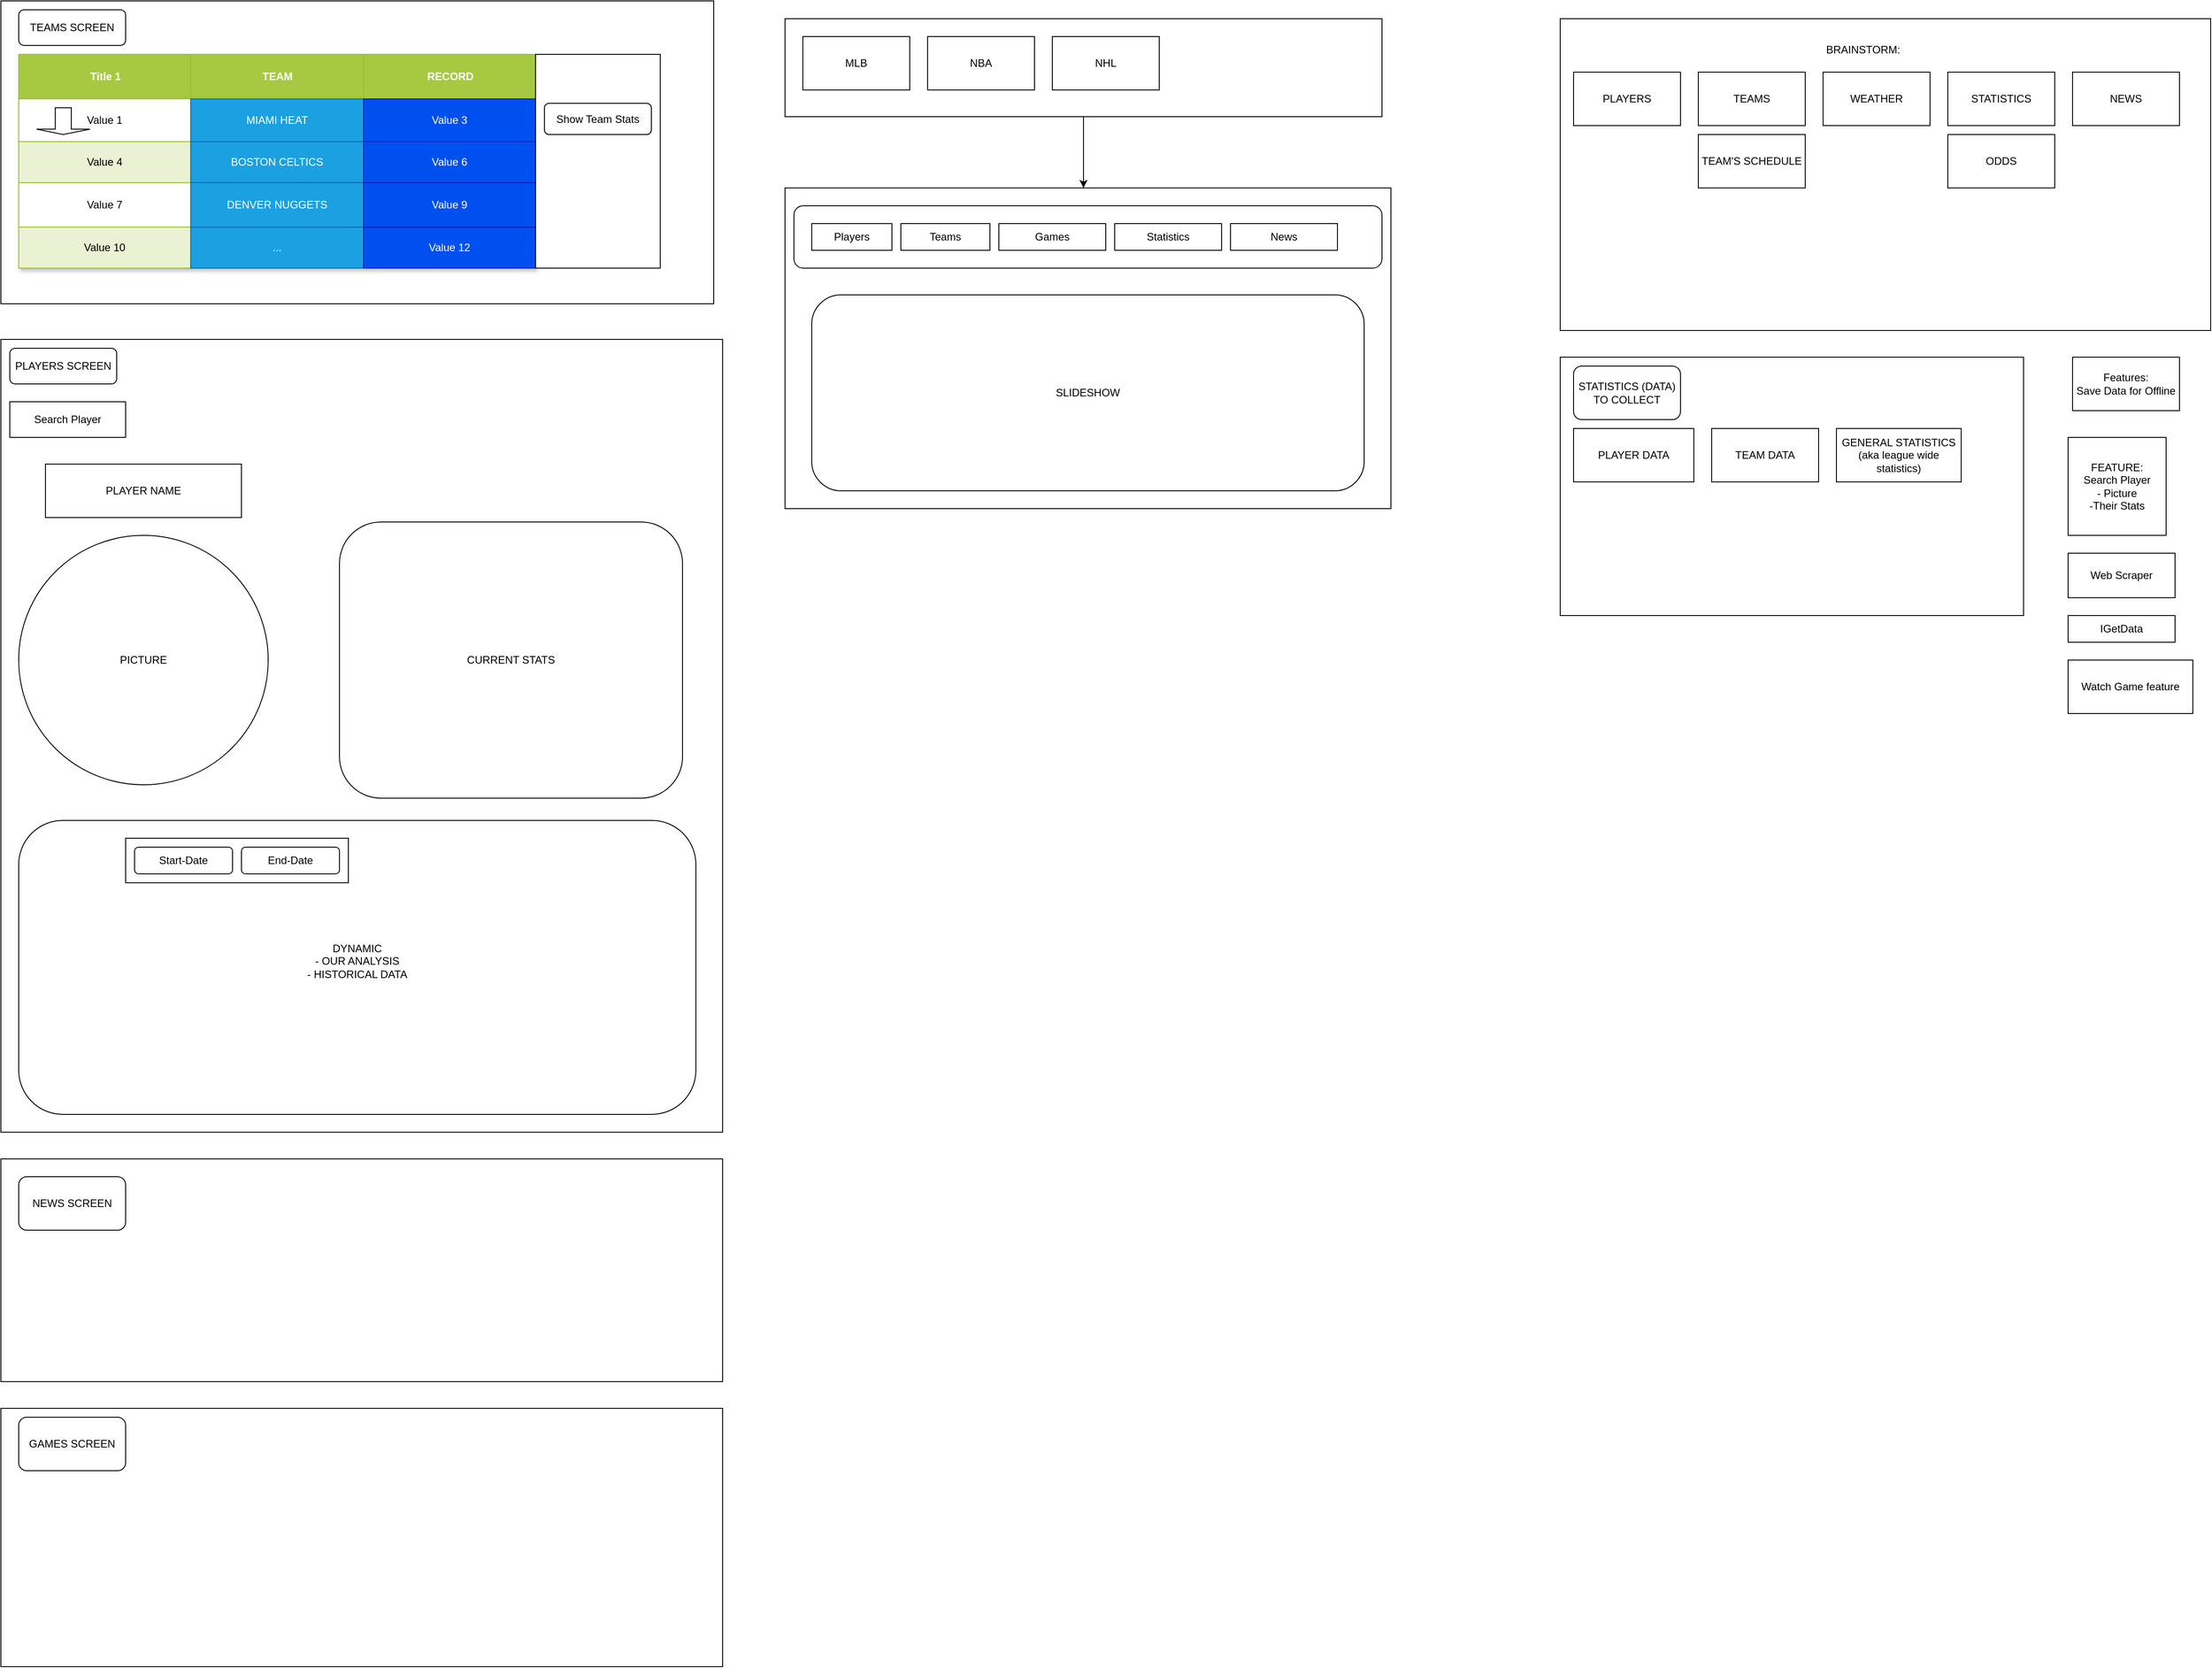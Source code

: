 <mxfile version="21.3.4" type="device">
  <diagram name="Page-1" id="wVb39pH3NL_5uevE993O">
    <mxGraphModel dx="3240" dy="1290" grid="1" gridSize="10" guides="1" tooltips="1" connect="1" arrows="1" fold="1" page="1" pageScale="1" pageWidth="850" pageHeight="1100" math="0" shadow="0">
      <root>
        <mxCell id="0" />
        <mxCell id="1" parent="0" />
        <mxCell id="mjM2w4tN6G9p1Woitejj-36" value="" style="rounded=0;whiteSpace=wrap;html=1;" vertex="1" parent="1">
          <mxGeometry x="-840" y="400" width="810" height="890" as="geometry" />
        </mxCell>
        <mxCell id="mjM2w4tN6G9p1Woitejj-18" value="" style="rounded=0;whiteSpace=wrap;html=1;" vertex="1" parent="1">
          <mxGeometry x="910" y="40" width="730" height="350" as="geometry" />
        </mxCell>
        <mxCell id="mjM2w4tN6G9p1Woitejj-12" style="edgeStyle=orthogonalEdgeStyle;rounded=0;orthogonalLoop=1;jettySize=auto;html=1;" edge="1" parent="1" source="mjM2w4tN6G9p1Woitejj-1">
          <mxGeometry relative="1" as="geometry">
            <mxPoint x="375" y="230" as="targetPoint" />
          </mxGeometry>
        </mxCell>
        <mxCell id="mjM2w4tN6G9p1Woitejj-1" value="" style="rounded=0;whiteSpace=wrap;html=1;" vertex="1" parent="1">
          <mxGeometry x="40" y="40" width="670" height="110" as="geometry" />
        </mxCell>
        <mxCell id="mjM2w4tN6G9p1Woitejj-3" value="MLB" style="rounded=0;whiteSpace=wrap;html=1;" vertex="1" parent="1">
          <mxGeometry x="60" y="60" width="120" height="60" as="geometry" />
        </mxCell>
        <mxCell id="mjM2w4tN6G9p1Woitejj-4" value="NBA" style="whiteSpace=wrap;html=1;" vertex="1" parent="1">
          <mxGeometry x="200" y="60" width="120" height="60" as="geometry" />
        </mxCell>
        <mxCell id="mjM2w4tN6G9p1Woitejj-5" value="NHL" style="whiteSpace=wrap;html=1;" vertex="1" parent="1">
          <mxGeometry x="340" y="60" width="120" height="60" as="geometry" />
        </mxCell>
        <mxCell id="mjM2w4tN6G9p1Woitejj-7" value="IGetData" style="rounded=0;whiteSpace=wrap;html=1;" vertex="1" parent="1">
          <mxGeometry x="1480" y="710" width="120" height="30" as="geometry" />
        </mxCell>
        <mxCell id="mjM2w4tN6G9p1Woitejj-9" value="Web Scraper" style="whiteSpace=wrap;html=1;" vertex="1" parent="1">
          <mxGeometry x="1480" y="640" width="120" height="50" as="geometry" />
        </mxCell>
        <mxCell id="mjM2w4tN6G9p1Woitejj-11" value="&lt;div&gt;Features:&lt;br&gt;&lt;/div&gt;&lt;div&gt;Save Data for Offline&lt;/div&gt;" style="rounded=0;whiteSpace=wrap;html=1;" vertex="1" parent="1">
          <mxGeometry x="1485" y="420" width="120" height="60" as="geometry" />
        </mxCell>
        <mxCell id="mjM2w4tN6G9p1Woitejj-13" value="" style="rounded=0;whiteSpace=wrap;html=1;" vertex="1" parent="1">
          <mxGeometry x="40" y="230" width="680" height="360" as="geometry" />
        </mxCell>
        <mxCell id="mjM2w4tN6G9p1Woitejj-14" value="&lt;div&gt;FEATURE:&lt;/div&gt;&lt;div&gt;Search Player&lt;/div&gt;&lt;div&gt;- Picture&lt;/div&gt;&lt;div&gt;-Their Stats&lt;br&gt;&lt;/div&gt;" style="rounded=0;whiteSpace=wrap;html=1;" vertex="1" parent="1">
          <mxGeometry x="1480" y="510" width="110" height="110" as="geometry" />
        </mxCell>
        <mxCell id="mjM2w4tN6G9p1Woitejj-15" value="PICTURE" style="ellipse;whiteSpace=wrap;html=1;aspect=fixed;" vertex="1" parent="1">
          <mxGeometry x="-820" y="620" width="280" height="280" as="geometry" />
        </mxCell>
        <mxCell id="mjM2w4tN6G9p1Woitejj-16" value="Search Player" style="whiteSpace=wrap;html=1;" vertex="1" parent="1">
          <mxGeometry x="-830" y="470" width="130" height="40" as="geometry" />
        </mxCell>
        <mxCell id="mjM2w4tN6G9p1Woitejj-17" value="PLAYERS" style="rounded=0;whiteSpace=wrap;html=1;" vertex="1" parent="1">
          <mxGeometry x="925" y="100" width="120" height="60" as="geometry" />
        </mxCell>
        <mxCell id="mjM2w4tN6G9p1Woitejj-19" value="BRAINSTORM:" style="text;html=1;strokeColor=none;fillColor=none;align=center;verticalAlign=middle;whiteSpace=wrap;rounded=0;" vertex="1" parent="1">
          <mxGeometry x="1155" y="40" width="190" height="70" as="geometry" />
        </mxCell>
        <mxCell id="mjM2w4tN6G9p1Woitejj-20" value="&lt;div&gt;TEAMS&lt;/div&gt;" style="rounded=0;whiteSpace=wrap;html=1;" vertex="1" parent="1">
          <mxGeometry x="1065" y="100" width="120" height="60" as="geometry" />
        </mxCell>
        <mxCell id="mjM2w4tN6G9p1Woitejj-21" value="WEATHER" style="whiteSpace=wrap;html=1;" vertex="1" parent="1">
          <mxGeometry x="1205" y="100" width="120" height="60" as="geometry" />
        </mxCell>
        <mxCell id="mjM2w4tN6G9p1Woitejj-22" value="TEAM&#39;S SCHEDULE" style="rounded=0;whiteSpace=wrap;html=1;" vertex="1" parent="1">
          <mxGeometry x="1065" y="170" width="120" height="60" as="geometry" />
        </mxCell>
        <mxCell id="mjM2w4tN6G9p1Woitejj-23" value="STATISTICS" style="whiteSpace=wrap;html=1;" vertex="1" parent="1">
          <mxGeometry x="1345" y="100" width="120" height="60" as="geometry" />
        </mxCell>
        <mxCell id="mjM2w4tN6G9p1Woitejj-24" value="ODDS" style="whiteSpace=wrap;html=1;" vertex="1" parent="1">
          <mxGeometry x="1345" y="170" width="120" height="60" as="geometry" />
        </mxCell>
        <mxCell id="mjM2w4tN6G9p1Woitejj-27" value="NEWS" style="whiteSpace=wrap;html=1;" vertex="1" parent="1">
          <mxGeometry x="1485" y="100" width="120" height="60" as="geometry" />
        </mxCell>
        <mxCell id="mjM2w4tN6G9p1Woitejj-28" value="" style="rounded=1;whiteSpace=wrap;html=1;" vertex="1" parent="1">
          <mxGeometry x="50" y="250" width="660" height="70" as="geometry" />
        </mxCell>
        <mxCell id="mjM2w4tN6G9p1Woitejj-29" value="Players" style="whiteSpace=wrap;html=1;" vertex="1" parent="1">
          <mxGeometry x="70" y="270" width="90" height="30" as="geometry" />
        </mxCell>
        <mxCell id="mjM2w4tN6G9p1Woitejj-30" value="Teams" style="whiteSpace=wrap;html=1;" vertex="1" parent="1">
          <mxGeometry x="170" y="270" width="100" height="30" as="geometry" />
        </mxCell>
        <mxCell id="mjM2w4tN6G9p1Woitejj-31" value="Games" style="whiteSpace=wrap;html=1;" vertex="1" parent="1">
          <mxGeometry x="280" y="270" width="120" height="30" as="geometry" />
        </mxCell>
        <mxCell id="mjM2w4tN6G9p1Woitejj-32" value="Statistics" style="whiteSpace=wrap;html=1;" vertex="1" parent="1">
          <mxGeometry x="410" y="270" width="120" height="30" as="geometry" />
        </mxCell>
        <mxCell id="mjM2w4tN6G9p1Woitejj-33" value="News" style="whiteSpace=wrap;html=1;" vertex="1" parent="1">
          <mxGeometry x="540" y="270" width="120" height="30" as="geometry" />
        </mxCell>
        <mxCell id="mjM2w4tN6G9p1Woitejj-34" value="SLIDESHOW" style="rounded=1;whiteSpace=wrap;html=1;" vertex="1" parent="1">
          <mxGeometry x="70" y="350" width="620" height="220" as="geometry" />
        </mxCell>
        <mxCell id="mjM2w4tN6G9p1Woitejj-35" style="edgeStyle=orthogonalEdgeStyle;rounded=0;orthogonalLoop=1;jettySize=auto;html=1;exitX=0.5;exitY=1;exitDx=0;exitDy=0;" edge="1" parent="1" source="mjM2w4tN6G9p1Woitejj-16" target="mjM2w4tN6G9p1Woitejj-16">
          <mxGeometry relative="1" as="geometry" />
        </mxCell>
        <mxCell id="mjM2w4tN6G9p1Woitejj-37" value="PLAYER NAME" style="rounded=0;whiteSpace=wrap;html=1;" vertex="1" parent="1">
          <mxGeometry x="-790" y="540" width="220" height="60" as="geometry" />
        </mxCell>
        <mxCell id="mjM2w4tN6G9p1Woitejj-38" value="" style="rounded=0;whiteSpace=wrap;html=1;" vertex="1" parent="1">
          <mxGeometry x="-840" y="20" width="800" height="340" as="geometry" />
        </mxCell>
        <mxCell id="mjM2w4tN6G9p1Woitejj-39" value="TEAMS SCREEN" style="rounded=1;whiteSpace=wrap;html=1;" vertex="1" parent="1">
          <mxGeometry x="-820" y="30" width="120" height="40" as="geometry" />
        </mxCell>
        <mxCell id="mjM2w4tN6G9p1Woitejj-54" value="Assets" style="childLayout=tableLayout;recursiveResize=0;strokeColor=#98bf21;fillColor=#A7C942;shadow=1;" vertex="1" parent="1">
          <mxGeometry x="-820" y="80" width="580" height="240" as="geometry" />
        </mxCell>
        <mxCell id="mjM2w4tN6G9p1Woitejj-55" style="shape=tableRow;horizontal=0;startSize=0;swimlaneHead=0;swimlaneBody=0;top=0;left=0;bottom=0;right=0;dropTarget=0;collapsible=0;recursiveResize=0;expand=0;fontStyle=0;strokeColor=inherit;fillColor=#ffffff;" vertex="1" parent="mjM2w4tN6G9p1Woitejj-54">
          <mxGeometry width="580" height="50" as="geometry" />
        </mxCell>
        <mxCell id="mjM2w4tN6G9p1Woitejj-56" value="Title 1" style="connectable=0;recursiveResize=0;strokeColor=inherit;fillColor=#A7C942;align=center;fontStyle=1;fontColor=#FFFFFF;html=1;" vertex="1" parent="mjM2w4tN6G9p1Woitejj-55">
          <mxGeometry width="193" height="50" as="geometry">
            <mxRectangle width="193" height="50" as="alternateBounds" />
          </mxGeometry>
        </mxCell>
        <mxCell id="mjM2w4tN6G9p1Woitejj-57" value="TEAM" style="connectable=0;recursiveResize=0;strokeColor=inherit;fillColor=#A7C942;align=center;fontStyle=1;fontColor=#FFFFFF;html=1;" vertex="1" parent="mjM2w4tN6G9p1Woitejj-55">
          <mxGeometry x="193" width="194" height="50" as="geometry">
            <mxRectangle width="194" height="50" as="alternateBounds" />
          </mxGeometry>
        </mxCell>
        <mxCell id="mjM2w4tN6G9p1Woitejj-58" value="RECORD" style="connectable=0;recursiveResize=0;strokeColor=inherit;fillColor=#A7C942;align=center;fontStyle=1;fontColor=#FFFFFF;html=1;" vertex="1" parent="mjM2w4tN6G9p1Woitejj-55">
          <mxGeometry x="387" width="193" height="50" as="geometry">
            <mxRectangle width="193" height="50" as="alternateBounds" />
          </mxGeometry>
        </mxCell>
        <mxCell id="mjM2w4tN6G9p1Woitejj-59" value="" style="shape=tableRow;horizontal=0;startSize=0;swimlaneHead=0;swimlaneBody=0;top=0;left=0;bottom=0;right=0;dropTarget=0;collapsible=0;recursiveResize=0;expand=0;fontStyle=0;strokeColor=inherit;fillColor=#ffffff;" vertex="1" parent="mjM2w4tN6G9p1Woitejj-54">
          <mxGeometry y="50" width="580" height="48" as="geometry" />
        </mxCell>
        <mxCell id="mjM2w4tN6G9p1Woitejj-60" value="Value 1" style="connectable=0;recursiveResize=0;strokeColor=inherit;fillColor=inherit;align=center;whiteSpace=wrap;html=1;" vertex="1" parent="mjM2w4tN6G9p1Woitejj-59">
          <mxGeometry width="193" height="48" as="geometry">
            <mxRectangle width="193" height="48" as="alternateBounds" />
          </mxGeometry>
        </mxCell>
        <mxCell id="mjM2w4tN6G9p1Woitejj-61" value="MIAMI HEAT" style="connectable=0;recursiveResize=0;align=center;whiteSpace=wrap;html=1;fontColor=#ffffff;fillColor=#1ba1e2;strokeColor=#006EAF;" vertex="1" parent="mjM2w4tN6G9p1Woitejj-59">
          <mxGeometry x="193" width="194" height="48" as="geometry">
            <mxRectangle width="194" height="48" as="alternateBounds" />
          </mxGeometry>
        </mxCell>
        <mxCell id="mjM2w4tN6G9p1Woitejj-62" value="Value 3" style="connectable=0;recursiveResize=0;strokeColor=#001DBC;fillColor=#0050ef;align=center;whiteSpace=wrap;html=1;fontColor=#ffffff;" vertex="1" parent="mjM2w4tN6G9p1Woitejj-59">
          <mxGeometry x="387" width="193" height="48" as="geometry">
            <mxRectangle width="193" height="48" as="alternateBounds" />
          </mxGeometry>
        </mxCell>
        <mxCell id="mjM2w4tN6G9p1Woitejj-63" value="" style="shape=tableRow;horizontal=0;startSize=0;swimlaneHead=0;swimlaneBody=0;top=0;left=0;bottom=0;right=0;dropTarget=0;collapsible=0;recursiveResize=0;expand=0;fontStyle=1;strokeColor=inherit;fillColor=#EAF2D3;" vertex="1" parent="mjM2w4tN6G9p1Woitejj-54">
          <mxGeometry y="98" width="580" height="46" as="geometry" />
        </mxCell>
        <mxCell id="mjM2w4tN6G9p1Woitejj-64" value="Value 4" style="connectable=0;recursiveResize=0;strokeColor=inherit;fillColor=inherit;whiteSpace=wrap;html=1;" vertex="1" parent="mjM2w4tN6G9p1Woitejj-63">
          <mxGeometry width="193" height="46" as="geometry">
            <mxRectangle width="193" height="46" as="alternateBounds" />
          </mxGeometry>
        </mxCell>
        <mxCell id="mjM2w4tN6G9p1Woitejj-65" value="BOSTON CELTICS" style="connectable=0;recursiveResize=0;strokeColor=#006EAF;fillColor=#1ba1e2;whiteSpace=wrap;html=1;fontColor=#ffffff;" vertex="1" parent="mjM2w4tN6G9p1Woitejj-63">
          <mxGeometry x="193" width="194" height="46" as="geometry">
            <mxRectangle width="194" height="46" as="alternateBounds" />
          </mxGeometry>
        </mxCell>
        <mxCell id="mjM2w4tN6G9p1Woitejj-66" value="Value 6" style="connectable=0;recursiveResize=0;strokeColor=#001DBC;fillColor=#0050ef;whiteSpace=wrap;html=1;fontColor=#ffffff;" vertex="1" parent="mjM2w4tN6G9p1Woitejj-63">
          <mxGeometry x="387" width="193" height="46" as="geometry">
            <mxRectangle width="193" height="46" as="alternateBounds" />
          </mxGeometry>
        </mxCell>
        <mxCell id="mjM2w4tN6G9p1Woitejj-67" value="" style="shape=tableRow;horizontal=0;startSize=0;swimlaneHead=0;swimlaneBody=0;top=0;left=0;bottom=0;right=0;dropTarget=0;collapsible=0;recursiveResize=0;expand=0;fontStyle=0;strokeColor=inherit;fillColor=#ffffff;" vertex="1" parent="mjM2w4tN6G9p1Woitejj-54">
          <mxGeometry y="144" width="580" height="50" as="geometry" />
        </mxCell>
        <mxCell id="mjM2w4tN6G9p1Woitejj-68" value="Value 7" style="connectable=0;recursiveResize=0;strokeColor=inherit;fillColor=inherit;fontStyle=0;align=center;whiteSpace=wrap;html=1;" vertex="1" parent="mjM2w4tN6G9p1Woitejj-67">
          <mxGeometry width="193" height="50" as="geometry">
            <mxRectangle width="193" height="50" as="alternateBounds" />
          </mxGeometry>
        </mxCell>
        <mxCell id="mjM2w4tN6G9p1Woitejj-69" value="&lt;div&gt;DENVER NUGGETS&lt;/div&gt;" style="connectable=0;recursiveResize=0;strokeColor=#006EAF;fillColor=#1ba1e2;fontStyle=0;align=center;whiteSpace=wrap;html=1;fontColor=#ffffff;" vertex="1" parent="mjM2w4tN6G9p1Woitejj-67">
          <mxGeometry x="193" width="194" height="50" as="geometry">
            <mxRectangle width="194" height="50" as="alternateBounds" />
          </mxGeometry>
        </mxCell>
        <mxCell id="mjM2w4tN6G9p1Woitejj-70" value="Value 9" style="connectable=0;recursiveResize=0;strokeColor=#001DBC;fillColor=#0050ef;fontStyle=0;align=center;whiteSpace=wrap;html=1;fontColor=#ffffff;" vertex="1" parent="mjM2w4tN6G9p1Woitejj-67">
          <mxGeometry x="387" width="193" height="50" as="geometry">
            <mxRectangle width="193" height="50" as="alternateBounds" />
          </mxGeometry>
        </mxCell>
        <mxCell id="mjM2w4tN6G9p1Woitejj-71" value="" style="shape=tableRow;horizontal=0;startSize=0;swimlaneHead=0;swimlaneBody=0;top=0;left=0;bottom=0;right=0;dropTarget=0;collapsible=0;recursiveResize=0;expand=0;fontStyle=1;strokeColor=inherit;fillColor=#EAF2D3;" vertex="1" parent="mjM2w4tN6G9p1Woitejj-54">
          <mxGeometry y="194" width="580" height="46" as="geometry" />
        </mxCell>
        <mxCell id="mjM2w4tN6G9p1Woitejj-72" value="Value 10" style="connectable=0;recursiveResize=0;strokeColor=inherit;fillColor=inherit;whiteSpace=wrap;html=1;" vertex="1" parent="mjM2w4tN6G9p1Woitejj-71">
          <mxGeometry width="193" height="46" as="geometry">
            <mxRectangle width="193" height="46" as="alternateBounds" />
          </mxGeometry>
        </mxCell>
        <mxCell id="mjM2w4tN6G9p1Woitejj-73" value="..." style="connectable=0;recursiveResize=0;strokeColor=#006EAF;fillColor=#1ba1e2;whiteSpace=wrap;html=1;fontColor=#ffffff;" vertex="1" parent="mjM2w4tN6G9p1Woitejj-71">
          <mxGeometry x="193" width="194" height="46" as="geometry">
            <mxRectangle width="194" height="46" as="alternateBounds" />
          </mxGeometry>
        </mxCell>
        <mxCell id="mjM2w4tN6G9p1Woitejj-74" value="Value 12" style="connectable=0;recursiveResize=0;strokeColor=#001DBC;fillColor=#0050ef;whiteSpace=wrap;html=1;fontColor=#ffffff;" vertex="1" parent="mjM2w4tN6G9p1Woitejj-71">
          <mxGeometry x="387" width="193" height="46" as="geometry">
            <mxRectangle width="193" height="46" as="alternateBounds" />
          </mxGeometry>
        </mxCell>
        <mxCell id="mjM2w4tN6G9p1Woitejj-75" value="" style="shape=singleArrow;direction=south;whiteSpace=wrap;html=1;" vertex="1" parent="1">
          <mxGeometry x="-800" y="140" width="60" height="30" as="geometry" />
        </mxCell>
        <mxCell id="mjM2w4tN6G9p1Woitejj-97" value="" style="rounded=0;whiteSpace=wrap;html=1;" vertex="1" parent="1">
          <mxGeometry x="910" y="420" width="520" height="290" as="geometry" />
        </mxCell>
        <mxCell id="mjM2w4tN6G9p1Woitejj-98" value="STATISTICS (DATA) TO COLLECT" style="rounded=1;whiteSpace=wrap;html=1;" vertex="1" parent="1">
          <mxGeometry x="925" y="430" width="120" height="60" as="geometry" />
        </mxCell>
        <mxCell id="mjM2w4tN6G9p1Woitejj-100" value="PLAYER DATA" style="rounded=0;whiteSpace=wrap;html=1;" vertex="1" parent="1">
          <mxGeometry x="925" y="500" width="135" height="60" as="geometry" />
        </mxCell>
        <mxCell id="mjM2w4tN6G9p1Woitejj-101" value="TEAM DATA" style="rounded=0;whiteSpace=wrap;html=1;" vertex="1" parent="1">
          <mxGeometry x="1080" y="500" width="120" height="60" as="geometry" />
        </mxCell>
        <mxCell id="mjM2w4tN6G9p1Woitejj-102" value="&lt;div&gt;GENERAL STATISTICS&lt;/div&gt;&lt;div&gt;(aka league wide statistics)&lt;br&gt;&lt;/div&gt;" style="rounded=0;whiteSpace=wrap;html=1;" vertex="1" parent="1">
          <mxGeometry x="1220" y="500" width="140" height="60" as="geometry" />
        </mxCell>
        <mxCell id="mjM2w4tN6G9p1Woitejj-103" value="" style="rounded=0;whiteSpace=wrap;html=1;" vertex="1" parent="1">
          <mxGeometry x="-240" y="80" width="140" height="240" as="geometry" />
        </mxCell>
        <mxCell id="mjM2w4tN6G9p1Woitejj-104" value="Show Team Stats" style="rounded=1;whiteSpace=wrap;html=1;" vertex="1" parent="1">
          <mxGeometry x="-230" y="135" width="120" height="35" as="geometry" />
        </mxCell>
        <mxCell id="mjM2w4tN6G9p1Woitejj-105" value="PLAYERS SCREEN" style="rounded=1;whiteSpace=wrap;html=1;" vertex="1" parent="1">
          <mxGeometry x="-830" y="410" width="120" height="40" as="geometry" />
        </mxCell>
        <mxCell id="mjM2w4tN6G9p1Woitejj-109" value="CURRENT STATS" style="rounded=1;whiteSpace=wrap;html=1;" vertex="1" parent="1">
          <mxGeometry x="-460" y="605" width="385" height="310" as="geometry" />
        </mxCell>
        <mxCell id="mjM2w4tN6G9p1Woitejj-111" value="&lt;div&gt;DYNAMIC&lt;/div&gt;&lt;div&gt;- OUR ANALYSIS&lt;/div&gt;&lt;div&gt;- HISTORICAL DATA&lt;/div&gt;&lt;div&gt;&lt;br&gt;&lt;/div&gt;" style="rounded=1;whiteSpace=wrap;html=1;" vertex="1" parent="1">
          <mxGeometry x="-820" y="940" width="760" height="330" as="geometry" />
        </mxCell>
        <mxCell id="mjM2w4tN6G9p1Woitejj-106" value="" style="rounded=0;whiteSpace=wrap;html=1;" vertex="1" parent="1">
          <mxGeometry x="-700" y="960" width="250" height="50" as="geometry" />
        </mxCell>
        <mxCell id="mjM2w4tN6G9p1Woitejj-107" value="Start-Date" style="rounded=1;whiteSpace=wrap;html=1;" vertex="1" parent="1">
          <mxGeometry x="-690" y="970" width="110" height="30" as="geometry" />
        </mxCell>
        <mxCell id="mjM2w4tN6G9p1Woitejj-108" value="End-Date" style="rounded=1;whiteSpace=wrap;html=1;" vertex="1" parent="1">
          <mxGeometry x="-570" y="970" width="110" height="30" as="geometry" />
        </mxCell>
        <mxCell id="mjM2w4tN6G9p1Woitejj-112" value="" style="rounded=0;whiteSpace=wrap;html=1;" vertex="1" parent="1">
          <mxGeometry x="-840" y="1320" width="810" height="250" as="geometry" />
        </mxCell>
        <mxCell id="mjM2w4tN6G9p1Woitejj-113" value="Watch Game feature" style="rounded=0;whiteSpace=wrap;html=1;" vertex="1" parent="1">
          <mxGeometry x="1480" y="760" width="140" height="60" as="geometry" />
        </mxCell>
        <mxCell id="mjM2w4tN6G9p1Woitejj-114" value="NEWS SCREEN" style="rounded=1;whiteSpace=wrap;html=1;" vertex="1" parent="1">
          <mxGeometry x="-820" y="1340" width="120" height="60" as="geometry" />
        </mxCell>
        <mxCell id="mjM2w4tN6G9p1Woitejj-115" value="" style="rounded=0;whiteSpace=wrap;html=1;" vertex="1" parent="1">
          <mxGeometry x="-840" y="1600" width="810" height="290" as="geometry" />
        </mxCell>
        <mxCell id="mjM2w4tN6G9p1Woitejj-116" value="GAMES SCREEN" style="rounded=1;whiteSpace=wrap;html=1;" vertex="1" parent="1">
          <mxGeometry x="-820" y="1610" width="120" height="60" as="geometry" />
        </mxCell>
      </root>
    </mxGraphModel>
  </diagram>
</mxfile>
